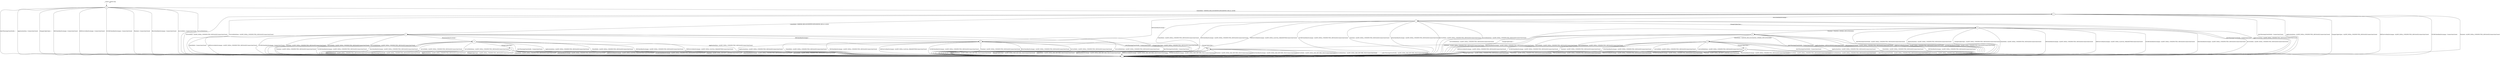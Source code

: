 digraph g {
	graph [name=g];
	__start0	[shape=none];
	__start0 -> __start0	[key=0,
		label="Self loop"];
	s0	[label=0,
		shape=circle];
	__start0 -> s0	[key=0];
	s1	[label=1,
		shape=circle];
	s0 -> s1	[key=0,
		label="AlertWarningCloseNotify / -"];
	s0 -> s1	[key=1,
		label="ApplicationData / ConnectionClosed"];
	s0 -> s1	[key=2,
		label="ChangeCipherSpec / -"];
	s0 -> s1	[key=3,
		label="DHClientKeyExchange / ConnectionClosed"];
	s0 -> s1	[key=4,
		label="DHEServerKeyExchange / ConnectionClosed"];
	s0 -> s1	[key=5,
		label="ECDHClientKeyExchange / ConnectionClosed"];
	s0 -> s1	[key=6,
		label="Finished / ConnectionClosed"];
	s0 -> s1	[key=7,
		label="RSAClientKeyExchange / ConnectionClosed"];
	s0 -> s1	[key=8,
		label="ServerHello / ConnectionClosed"];
	s0 -> s1	[key=9,
		label="ServerHelloDone / -"];
	s2	[label=2,
		shape=circle];
	s0 -> s2	[key=0,
		label="ClientHello / SERVER_HELLO|CERTIFICATE|SERVER_HELLO_DONE"];
	s1 -> s1	[key=0,
		label="AlertWarningCloseNotify / ConnectionClosed"];
	s1 -> s1	[key=1,
		label="ApplicationData / ConnectionClosed"];
	s1 -> s1	[key=2,
		label="ChangeCipherSpec / ConnectionClosed"];
	s1 -> s1	[key=3,
		label="ClientHello / ConnectionClosed"];
	s1 -> s1	[key=4,
		label="DHClientKeyExchange / ConnectionClosed"];
	s1 -> s1	[key=5,
		label="DHEServerKeyExchange / ConnectionClosed"];
	s1 -> s1	[key=6,
		label="ECDHClientKeyExchange / ConnectionClosed"];
	s1 -> s1	[key=7,
		label="Finished / ConnectionClosed"];
	s1 -> s1	[key=8,
		label="RSAClientKeyExchange / ConnectionClosed"];
	s1 -> s1	[key=9,
		label="ServerHello / ConnectionClosed"];
	s1 -> s1	[key=10,
		label="ServerHelloDone / ConnectionClosed"];
	s2 -> s1	[key=0,
		label="AlertWarningCloseNotify / ConnectionClosed"];
	s2 -> s1	[key=1,
		label="ApplicationData / ALERT_FATAL_UNEXPECTED_MESSAGE|ConnectionClosed"];
	s2 -> s1	[key=2,
		label="ChangeCipherSpec / ALERT_FATAL_UNEXPECTED_MESSAGE|ConnectionClosed"];
	s2 -> s1	[key=3,
		label="DHEServerKeyExchange / ALERT_FATAL_UNEXPECTED_MESSAGE|ConnectionClosed"];
	s2 -> s1	[key=4,
		label="ECDHClientKeyExchange / ConnectionClosed"];
	s2 -> s1	[key=5,
		label="Finished / ALERT_FATAL_UNEXPECTED_MESSAGE|ConnectionClosed"];
	s2 -> s1	[key=6,
		label="ServerHello / ALERT_FATAL_UNEXPECTED_MESSAGE|ConnectionClosed"];
	s2 -> s1	[key=7,
		label="ServerHelloDone / ALERT_FATAL_UNEXPECTED_MESSAGE|ConnectionClosed"];
	s3	[label=3,
		shape=circle];
	s2 -> s3	[key=0,
		label="ClientHello / SERVER_HELLO|CERTIFICATE|SERVER_HELLO_DONE"];
	s4	[label=4,
		shape=circle];
	s2 -> s4	[key=0,
		label="DHClientKeyExchange / -"];
	s7	[label=7,
		shape=circle];
	s2 -> s7	[key=0,
		label="RSAClientKeyExchange / -"];
	s3 -> s1	[key=0,
		label="AlertWarningCloseNotify / ConnectionClosed"];
	s3 -> s1	[key=1,
		label="ApplicationData / ALERT_FATAL_UNEXPECTED_MESSAGE|ConnectionClosed"];
	s3 -> s1	[key=2,
		label="ChangeCipherSpec / ALERT_FATAL_UNEXPECTED_MESSAGE|ConnectionClosed"];
	s3 -> s1	[key=3,
		label="ClientHello / ConnectionClosed"];
	s3 -> s1	[key=4,
		label="DHEServerKeyExchange / ALERT_FATAL_UNEXPECTED_MESSAGE|ConnectionClosed"];
	s3 -> s1	[key=5,
		label="ECDHClientKeyExchange / ConnectionClosed"];
	s3 -> s1	[key=6,
		label="Finished / ALERT_FATAL_UNEXPECTED_MESSAGE|ConnectionClosed"];
	s3 -> s1	[key=7,
		label="ServerHello / ALERT_FATAL_UNEXPECTED_MESSAGE|ConnectionClosed"];
	s3 -> s1	[key=8,
		label="ServerHelloDone / ALERT_FATAL_UNEXPECTED_MESSAGE|ConnectionClosed"];
	s3 -> s4	[key=0,
		label="DHClientKeyExchange / -"];
	s12	[label=12,
		shape=circle];
	s3 -> s12	[key=0,
		label="RSAClientKeyExchange / -"];
	s4 -> s1	[key=0,
		label="AlertWarningCloseNotify / ConnectionClosed"];
	s4 -> s1	[key=1,
		label="ApplicationData / ALERT_FATAL_UNEXPECTED_MESSAGE|ConnectionClosed"];
	s4 -> s1	[key=2,
		label="ClientHello / ALERT_FATAL_UNEXPECTED_MESSAGE|ConnectionClosed"];
	s4 -> s1	[key=3,
		label="DHClientKeyExchange / ALERT_FATAL_UNEXPECTED_MESSAGE|ConnectionClosed"];
	s4 -> s1	[key=4,
		label="DHEServerKeyExchange / ALERT_FATAL_ILLEGAL_PARAMETER|ConnectionClosed"];
	s4 -> s1	[key=5,
		label="ECDHClientKeyExchange / ALERT_FATAL_UNEXPECTED_MESSAGE|ConnectionClosed"];
	s4 -> s1	[key=6,
		label="Finished / ALERT_FATAL_UNEXPECTED_MESSAGE|ConnectionClosed"];
	s4 -> s1	[key=7,
		label="RSAClientKeyExchange / ALERT_FATAL_UNEXPECTED_MESSAGE|ConnectionClosed"];
	s4 -> s1	[key=8,
		label="ServerHello / ALERT_FATAL_UNEXPECTED_MESSAGE|ConnectionClosed"];
	s4 -> s1	[key=9,
		label="ServerHelloDone / ALERT_FATAL_UNEXPECTED_MESSAGE|ConnectionClosed"];
	s5	[label=5,
		shape=circle];
	s4 -> s5	[key=0,
		label="ChangeCipherSpec / -"];
	s5 -> s1	[key=0,
		label="AlertWarningCloseNotify / ALERT_FATAL_BAD_RECORD_MAC|ConnectionClosed"];
	s5 -> s1	[key=1,
		label="ApplicationData / ALERT_FATAL_BAD_RECORD_MAC|ConnectionClosed"];
	s5 -> s1	[key=2,
		label="ChangeCipherSpec / ALERT_FATAL_BAD_RECORD_MAC|ConnectionClosed"];
	s5 -> s1	[key=3,
		label="ClientHello / ALERT_FATAL_BAD_RECORD_MAC|ConnectionClosed"];
	s5 -> s1	[key=4,
		label="DHClientKeyExchange / ALERT_FATAL_BAD_RECORD_MAC|ConnectionClosed"];
	s5 -> s1	[key=5,
		label="DHEServerKeyExchange / ALERT_FATAL_BAD_RECORD_MAC|ConnectionClosed"];
	s5 -> s1	[key=6,
		label="ECDHClientKeyExchange / ALERT_FATAL_BAD_RECORD_MAC|ConnectionClosed"];
	s5 -> s1	[key=7,
		label="Finished / ALERT_FATAL_BAD_RECORD_MAC|ConnectionClosed"];
	s5 -> s1	[key=8,
		label="RSAClientKeyExchange / ALERT_FATAL_BAD_RECORD_MAC|ConnectionClosed"];
	s5 -> s1	[key=9,
		label="ServerHello / ALERT_FATAL_BAD_RECORD_MAC|ConnectionClosed"];
	s5 -> s1	[key=10,
		label="ServerHelloDone / ALERT_FATAL_BAD_RECORD_MAC|ConnectionClosed"];
	s6	[label=6,
		shape=circle];
	s6 -> s1	[key=0,
		label="AlertWarningCloseNotify / ALERT_FATAL_UNEXPECTED_MESSAGE|ConnectionClosed"];
	s6 -> s1	[key=1,
		label="ApplicationData / ALERT_FATAL_UNEXPECTED_MESSAGE|ConnectionClosed"];
	s6 -> s1	[key=2,
		label="ChangeCipherSpec / ALERT_FATAL_UNEXPECTED_MESSAGE|ConnectionClosed"];
	s6 -> s1	[key=3,
		label="ClientHello / ALERT_FATAL_UNEXPECTED_MESSAGE|ConnectionClosed"];
	s6 -> s1	[key=4,
		label="DHClientKeyExchange / ALERT_FATAL_UNEXPECTED_MESSAGE|ConnectionClosed"];
	s6 -> s1	[key=5,
		label="DHEServerKeyExchange / ALERT_FATAL_ILLEGAL_PARAMETER|ConnectionClosed"];
	s6 -> s1	[key=6,
		label="ECDHClientKeyExchange / ALERT_FATAL_UNEXPECTED_MESSAGE|ConnectionClosed"];
	s6 -> s1	[key=7,
		label="RSAClientKeyExchange / ALERT_FATAL_UNEXPECTED_MESSAGE|ConnectionClosed"];
	s6 -> s1	[key=8,
		label="ServerHello / ALERT_FATAL_UNEXPECTED_MESSAGE|ConnectionClosed"];
	s6 -> s1	[key=9,
		label="ServerHelloDone / ALERT_FATAL_UNEXPECTED_MESSAGE|ConnectionClosed"];
	s8	[label=8,
		shape=circle];
	s6 -> s8	[key=0,
		label="Finished / CHANGE_CIPHER_SPEC|FINISHED"];
	s7 -> s1	[key=0,
		label="AlertWarningCloseNotify / ConnectionClosed"];
	s7 -> s1	[key=1,
		label="ApplicationData / ALERT_FATAL_UNEXPECTED_MESSAGE|ConnectionClosed"];
	s7 -> s1	[key=2,
		label="ClientHello / ALERT_FATAL_UNEXPECTED_MESSAGE|ConnectionClosed"];
	s7 -> s1	[key=3,
		label="DHClientKeyExchange / ALERT_FATAL_UNEXPECTED_MESSAGE|ConnectionClosed"];
	s7 -> s1	[key=4,
		label="DHEServerKeyExchange / ALERT_FATAL_ILLEGAL_PARAMETER|ConnectionClosed"];
	s7 -> s1	[key=5,
		label="ECDHClientKeyExchange / ALERT_FATAL_UNEXPECTED_MESSAGE|ConnectionClosed"];
	s7 -> s1	[key=6,
		label="Finished / ALERT_FATAL_UNEXPECTED_MESSAGE|ConnectionClosed"];
	s7 -> s1	[key=7,
		label="RSAClientKeyExchange / ALERT_FATAL_UNEXPECTED_MESSAGE|ConnectionClosed"];
	s7 -> s1	[key=8,
		label="ServerHello / ALERT_FATAL_UNEXPECTED_MESSAGE|ConnectionClosed"];
	s7 -> s1	[key=9,
		label="ServerHelloDone / ALERT_FATAL_UNEXPECTED_MESSAGE|ConnectionClosed"];
	s7 -> s6	[key=0,
		label="ChangeCipherSpec / -"];
	s8 -> s1	[key=0,
		label="AlertWarningCloseNotify / ConnectionClosed"];
	s8 -> s1	[key=1,
		label="ApplicationData / APPLICATION|ConnectionClosed"];
	s8 -> s1	[key=2,
		label="DHClientKeyExchange / ALERT_FATAL_UNEXPECTED_MESSAGE|ConnectionClosed"];
	s8 -> s1	[key=3,
		label="DHEServerKeyExchange / ALERT_FATAL_UNEXPECTED_MESSAGE|ConnectionClosed"];
	s8 -> s1	[key=4,
		label="ECDHClientKeyExchange / ALERT_FATAL_UNEXPECTED_MESSAGE|ConnectionClosed"];
	s8 -> s1	[key=5,
		label="Finished / ALERT_FATAL_UNEXPECTED_MESSAGE|ConnectionClosed"];
	s8 -> s1	[key=6,
		label="RSAClientKeyExchange / ALERT_FATAL_UNEXPECTED_MESSAGE|ConnectionClosed"];
	s8 -> s1	[key=7,
		label="ServerHello / ALERT_FATAL_UNEXPECTED_MESSAGE|ConnectionClosed"];
	s8 -> s1	[key=8,
		label="ServerHelloDone / ALERT_FATAL_UNEXPECTED_MESSAGE|ConnectionClosed"];
	s8 -> s5	[key=0,
		label="ChangeCipherSpec / -"];
	s9	[label=9,
		shape=circle];
	s8 -> s9	[key=0,
		label="ClientHello / SERVER_HELLO|CHANGE_CIPHER_SPEC|FINISHED"];
	s9 -> s1	[key=0,
		label="AlertWarningCloseNotify / ConnectionClosed"];
	s9 -> s1	[key=1,
		label="ApplicationData / ALERT_FATAL_UNEXPECTED_MESSAGE|ConnectionClosed"];
	s9 -> s1	[key=2,
		label="ClientHello / ALERT_FATAL_UNEXPECTED_MESSAGE|ConnectionClosed"];
	s9 -> s1	[key=3,
		label="DHClientKeyExchange / ALERT_FATAL_UNEXPECTED_MESSAGE|ConnectionClosed"];
	s9 -> s1	[key=4,
		label="DHEServerKeyExchange / ALERT_FATAL_UNEXPECTED_MESSAGE|ConnectionClosed"];
	s9 -> s1	[key=5,
		label="ECDHClientKeyExchange / ALERT_FATAL_UNEXPECTED_MESSAGE|ConnectionClosed"];
	s9 -> s1	[key=6,
		label="Finished / ALERT_FATAL_UNEXPECTED_MESSAGE|ConnectionClosed"];
	s9 -> s1	[key=7,
		label="RSAClientKeyExchange / ALERT_FATAL_UNEXPECTED_MESSAGE|ConnectionClosed"];
	s9 -> s1	[key=8,
		label="ServerHello / ALERT_FATAL_UNEXPECTED_MESSAGE|ConnectionClosed"];
	s9 -> s1	[key=9,
		label="ServerHelloDone / ALERT_FATAL_UNEXPECTED_MESSAGE|ConnectionClosed"];
	s10	[label=10,
		shape=circle];
	s9 -> s10	[key=0,
		label="ChangeCipherSpec / -"];
	s10 -> s1	[key=0,
		label="AlertWarningCloseNotify / ALERT_FATAL_UNEXPECTED_MESSAGE|ConnectionClosed"];
	s10 -> s1	[key=1,
		label="ApplicationData / ALERT_FATAL_UNEXPECTED_MESSAGE|ConnectionClosed"];
	s10 -> s1	[key=2,
		label="ChangeCipherSpec / ALERT_FATAL_UNEXPECTED_MESSAGE|ConnectionClosed"];
	s10 -> s1	[key=3,
		label="ClientHello / ALERT_FATAL_UNEXPECTED_MESSAGE|ConnectionClosed"];
	s10 -> s1	[key=4,
		label="DHClientKeyExchange / ALERT_FATAL_UNEXPECTED_MESSAGE|ConnectionClosed"];
	s10 -> s1	[key=5,
		label="DHEServerKeyExchange / ALERT_FATAL_UNEXPECTED_MESSAGE|ConnectionClosed"];
	s10 -> s1	[key=6,
		label="ECDHClientKeyExchange / ALERT_FATAL_UNEXPECTED_MESSAGE|ConnectionClosed"];
	s10 -> s1	[key=7,
		label="Finished / ALERT_FATAL_DECRYPT_ERROR|ConnectionClosed"];
	s10 -> s1	[key=8,
		label="RSAClientKeyExchange / ALERT_FATAL_UNEXPECTED_MESSAGE|ConnectionClosed"];
	s10 -> s1	[key=9,
		label="ServerHello / ALERT_FATAL_UNEXPECTED_MESSAGE|ConnectionClosed"];
	s10 -> s1	[key=10,
		label="ServerHelloDone / ALERT_FATAL_UNEXPECTED_MESSAGE|ConnectionClosed"];
	s11	[label=11,
		shape=circle];
	s11 -> s1	[key=0,
		label="AlertWarningCloseNotify / ALERT_FATAL_UNEXPECTED_MESSAGE|ConnectionClosed"];
	s11 -> s1	[key=1,
		label="ApplicationData / ALERT_FATAL_UNEXPECTED_MESSAGE|ConnectionClosed"];
	s11 -> s1	[key=2,
		label="ChangeCipherSpec / ALERT_FATAL_UNEXPECTED_MESSAGE|ConnectionClosed"];
	s11 -> s1	[key=3,
		label="ClientHello / ALERT_FATAL_UNEXPECTED_MESSAGE|ConnectionClosed"];
	s11 -> s1	[key=4,
		label="DHClientKeyExchange / ALERT_FATAL_UNEXPECTED_MESSAGE|ConnectionClosed"];
	s11 -> s1	[key=5,
		label="DHEServerKeyExchange / ALERT_FATAL_ILLEGAL_PARAMETER|ConnectionClosed"];
	s11 -> s1	[key=6,
		label="ECDHClientKeyExchange / ALERT_FATAL_UNEXPECTED_MESSAGE|ConnectionClosed"];
	s11 -> s1	[key=7,
		label="Finished / ALERT_FATAL_DECRYPT_ERROR|ConnectionClosed"];
	s11 -> s1	[key=8,
		label="RSAClientKeyExchange / ALERT_FATAL_UNEXPECTED_MESSAGE|ConnectionClosed"];
	s11 -> s1	[key=9,
		label="ServerHello / ALERT_FATAL_UNEXPECTED_MESSAGE|ConnectionClosed"];
	s11 -> s1	[key=10,
		label="ServerHelloDone / ALERT_FATAL_UNEXPECTED_MESSAGE|ConnectionClosed"];
	s12 -> s1	[key=0,
		label="AlertWarningCloseNotify / ConnectionClosed"];
	s12 -> s1	[key=1,
		label="ApplicationData / ALERT_FATAL_UNEXPECTED_MESSAGE|ConnectionClosed"];
	s12 -> s1	[key=2,
		label="ClientHello / ALERT_FATAL_UNEXPECTED_MESSAGE|ConnectionClosed"];
	s12 -> s1	[key=3,
		label="DHClientKeyExchange / ALERT_FATAL_UNEXPECTED_MESSAGE|ConnectionClosed"];
	s12 -> s1	[key=4,
		label="DHEServerKeyExchange / ALERT_FATAL_ILLEGAL_PARAMETER|ConnectionClosed"];
	s12 -> s1	[key=5,
		label="ECDHClientKeyExchange / ALERT_FATAL_UNEXPECTED_MESSAGE|ConnectionClosed"];
	s12 -> s1	[key=6,
		label="Finished / ALERT_FATAL_UNEXPECTED_MESSAGE|ConnectionClosed"];
	s12 -> s1	[key=7,
		label="RSAClientKeyExchange / ALERT_FATAL_UNEXPECTED_MESSAGE|ConnectionClosed"];
	s12 -> s1	[key=8,
		label="ServerHello / ALERT_FATAL_UNEXPECTED_MESSAGE|ConnectionClosed"];
	s12 -> s1	[key=9,
		label="ServerHelloDone / ALERT_FATAL_UNEXPECTED_MESSAGE|ConnectionClosed"];
	s12 -> s11	[key=0,
		label="ChangeCipherSpec / -"];
}
